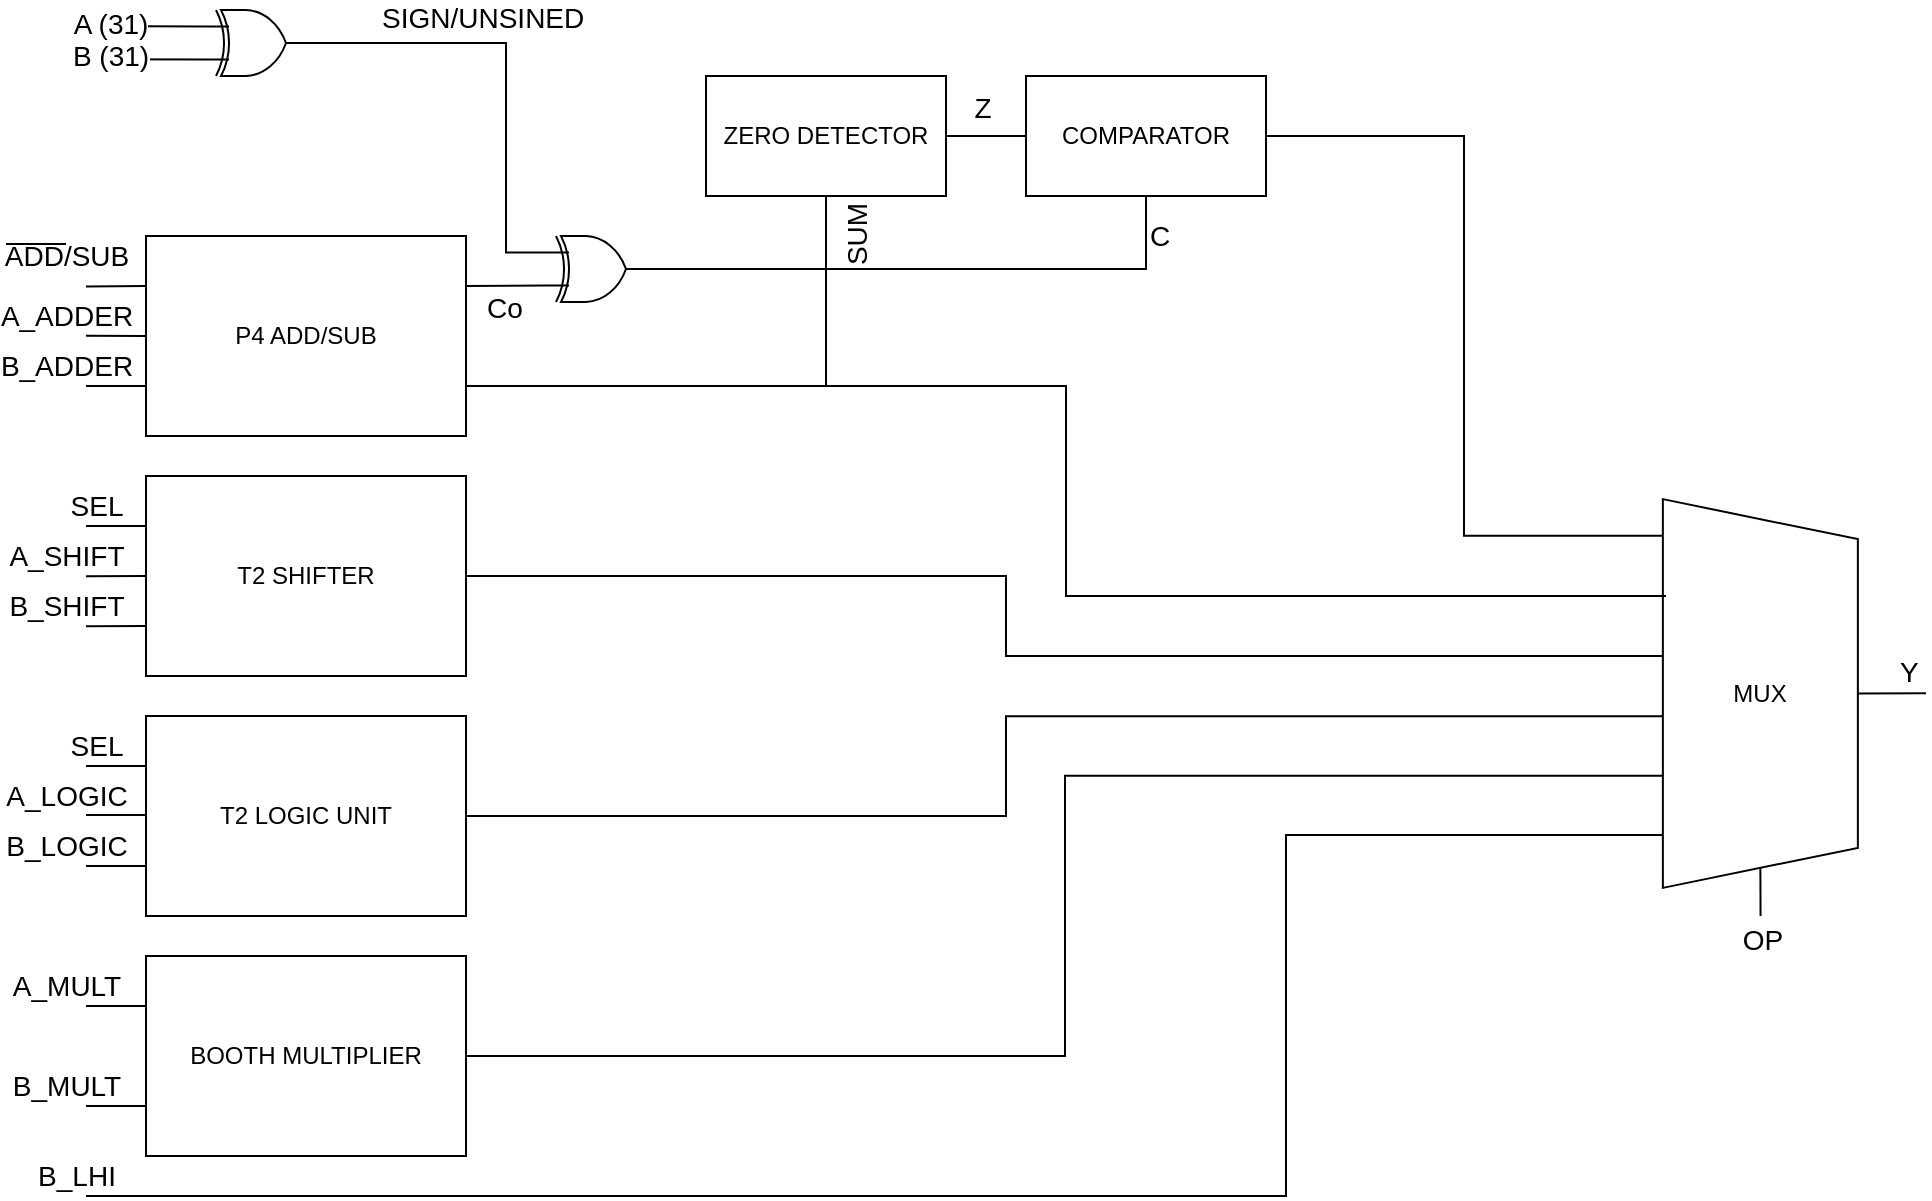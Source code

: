 <mxfile version="13.7.1" type="github">
  <diagram id="jrDMd2VkX8Fc1aG8_HDz" name="Page-1">
    <mxGraphModel dx="1113" dy="694" grid="1" gridSize="10" guides="1" tooltips="1" connect="1" arrows="1" fold="1" page="1" pageScale="1" pageWidth="850" pageHeight="1100" math="0" shadow="0">
      <root>
        <mxCell id="0" />
        <mxCell id="1" parent="0" />
        <mxCell id="ozGeXN4ysE4LUQdFKBSn-12" style="edgeStyle=orthogonalEdgeStyle;rounded=0;orthogonalLoop=1;jettySize=auto;html=1;exitX=1;exitY=0.75;exitDx=0;exitDy=0;entryX=0.5;entryY=1;entryDx=0;entryDy=0;endArrow=none;endFill=0;" parent="1" source="ozGeXN4ysE4LUQdFKBSn-1" target="ozGeXN4ysE4LUQdFKBSn-4" edge="1">
          <mxGeometry relative="1" as="geometry" />
        </mxCell>
        <mxCell id="ozGeXN4ysE4LUQdFKBSn-89" value="SUM" style="edgeLabel;html=1;align=left;verticalAlign=top;resizable=0;points=[];fontSize=14;horizontal=0;labelPosition=right;verticalLabelPosition=bottom;" parent="ozGeXN4ysE4LUQdFKBSn-12" vertex="1" connectable="0">
          <mxGeometry x="0.928" relative="1" as="geometry">
            <mxPoint y="26.55" as="offset" />
          </mxGeometry>
        </mxCell>
        <mxCell id="ozGeXN4ysE4LUQdFKBSn-39" value="" style="edgeStyle=elbowEdgeStyle;rounded=0;orthogonalLoop=1;jettySize=auto;html=1;exitX=1;exitY=0.75;exitDx=0;exitDy=0;endArrow=none;endFill=0;strokeWidth=1;jumpSize=6;" parent="1" source="ozGeXN4ysE4LUQdFKBSn-1" edge="1">
          <mxGeometry relative="1" as="geometry">
            <mxPoint x="1050" y="460" as="targetPoint" />
          </mxGeometry>
        </mxCell>
        <mxCell id="ozGeXN4ysE4LUQdFKBSn-50" style="rounded=0;jumpSize=6;orthogonalLoop=1;jettySize=auto;html=1;exitX=1;exitY=0.25;exitDx=0;exitDy=0;entryX=0;entryY=0.75;entryDx=0;entryDy=0;entryPerimeter=0;endArrow=none;endFill=0;strokeWidth=1;" parent="1" source="ozGeXN4ysE4LUQdFKBSn-1" target="ozGeXN4ysE4LUQdFKBSn-48" edge="1">
          <mxGeometry relative="1" as="geometry" />
        </mxCell>
        <mxCell id="ozGeXN4ysE4LUQdFKBSn-91" value="Co" style="edgeLabel;html=1;align=center;verticalAlign=top;resizable=0;points=[];fontSize=14;labelPosition=center;verticalLabelPosition=bottom;" parent="ozGeXN4ysE4LUQdFKBSn-50" vertex="1" connectable="0">
          <mxGeometry x="-0.09" y="4" relative="1" as="geometry">
            <mxPoint x="1" as="offset" />
          </mxGeometry>
        </mxCell>
        <mxCell id="ozGeXN4ysE4LUQdFKBSn-68" style="edgeStyle=none;rounded=0;jumpSize=6;orthogonalLoop=1;jettySize=auto;html=1;exitX=0;exitY=0.25;exitDx=0;exitDy=0;endArrow=none;endFill=0;strokeWidth=1;" parent="1" source="ozGeXN4ysE4LUQdFKBSn-1" edge="1">
          <mxGeometry relative="1" as="geometry">
            <mxPoint x="260" y="305.286" as="targetPoint" />
          </mxGeometry>
        </mxCell>
        <mxCell id="ozGeXN4ysE4LUQdFKBSn-92" value="ADD/SUB" style="edgeLabel;html=1;align=center;verticalAlign=middle;resizable=0;points=[];fontSize=14;" parent="ozGeXN4ysE4LUQdFKBSn-68" vertex="1" connectable="0">
          <mxGeometry x="0.496" y="1" relative="1" as="geometry">
            <mxPoint x="-17.72" y="-16.21" as="offset" />
          </mxGeometry>
        </mxCell>
        <mxCell id="ozGeXN4ysE4LUQdFKBSn-69" style="edgeStyle=none;rounded=0;jumpSize=6;orthogonalLoop=1;jettySize=auto;html=1;exitX=0;exitY=0.5;exitDx=0;exitDy=0;endArrow=none;endFill=0;strokeWidth=1;" parent="1" source="ozGeXN4ysE4LUQdFKBSn-1" edge="1">
          <mxGeometry relative="1" as="geometry">
            <mxPoint x="260" y="329.857" as="targetPoint" />
          </mxGeometry>
        </mxCell>
        <mxCell id="ozGeXN4ysE4LUQdFKBSn-98" value="A_ADDER" style="edgeLabel;html=1;align=center;verticalAlign=middle;resizable=0;points=[];fontSize=14;" parent="ozGeXN4ysE4LUQdFKBSn-69" vertex="1" connectable="0">
          <mxGeometry x="0.756" y="-2" relative="1" as="geometry">
            <mxPoint x="-13.62" y="-7.87" as="offset" />
          </mxGeometry>
        </mxCell>
        <mxCell id="ozGeXN4ysE4LUQdFKBSn-70" style="edgeStyle=none;rounded=0;jumpSize=6;orthogonalLoop=1;jettySize=auto;html=1;exitX=0;exitY=0.75;exitDx=0;exitDy=0;endArrow=none;endFill=0;strokeWidth=1;" parent="1" source="ozGeXN4ysE4LUQdFKBSn-1" edge="1">
          <mxGeometry relative="1" as="geometry">
            <mxPoint x="260" y="355" as="targetPoint" />
          </mxGeometry>
        </mxCell>
        <mxCell id="ozGeXN4ysE4LUQdFKBSn-1" value="P4 ADD/SUB" style="rounded=0;whiteSpace=wrap;html=1;fillColor=none;" parent="1" vertex="1">
          <mxGeometry x="290" y="280" width="160" height="100" as="geometry" />
        </mxCell>
        <mxCell id="ozGeXN4ysE4LUQdFKBSn-40" style="edgeStyle=elbowEdgeStyle;rounded=0;orthogonalLoop=1;jettySize=auto;html=1;exitX=1;exitY=0.5;exitDx=0;exitDy=0;entryX=0.557;entryY=0.994;entryDx=0;entryDy=0;entryPerimeter=0;endArrow=none;endFill=0;strokeWidth=1;jumpSize=6;" parent="1" source="ozGeXN4ysE4LUQdFKBSn-2" edge="1">
          <mxGeometry relative="1" as="geometry">
            <mxPoint x="1048.882" y="490.036" as="targetPoint" />
            <Array as="points">
              <mxPoint x="720" y="390" />
            </Array>
          </mxGeometry>
        </mxCell>
        <mxCell id="ozGeXN4ysE4LUQdFKBSn-66" style="edgeStyle=none;rounded=0;jumpSize=6;orthogonalLoop=1;jettySize=auto;html=1;exitX=0;exitY=0.25;exitDx=0;exitDy=0;endArrow=none;endFill=0;strokeWidth=1;" parent="1" edge="1">
          <mxGeometry relative="1" as="geometry">
            <mxPoint x="260" y="450.093" as="targetPoint" />
            <mxPoint x="290" y="450" as="sourcePoint" />
          </mxGeometry>
        </mxCell>
        <mxCell id="ozGeXN4ysE4LUQdFKBSn-67" style="edgeStyle=none;rounded=0;jumpSize=6;orthogonalLoop=1;jettySize=auto;html=1;exitX=0;exitY=0.75;exitDx=0;exitDy=0;endArrow=none;endFill=0;strokeWidth=1;" parent="1" source="ozGeXN4ysE4LUQdFKBSn-2" edge="1">
          <mxGeometry relative="1" as="geometry">
            <mxPoint x="260" y="475.093" as="targetPoint" />
          </mxGeometry>
        </mxCell>
        <mxCell id="ozGeXN4ysE4LUQdFKBSn-107" style="edgeStyle=orthogonalEdgeStyle;rounded=0;jumpSize=6;orthogonalLoop=1;jettySize=auto;html=1;exitX=0;exitY=0.25;exitDx=0;exitDy=0;startSize=6;endArrow=none;endFill=0;endSize=3;strokeWidth=1;fontSize=14;" parent="1" source="ozGeXN4ysE4LUQdFKBSn-2" edge="1">
          <mxGeometry relative="1" as="geometry">
            <mxPoint x="260" y="425" as="targetPoint" />
          </mxGeometry>
        </mxCell>
        <mxCell id="ozGeXN4ysE4LUQdFKBSn-108" value="SEL" style="edgeLabel;html=1;align=center;verticalAlign=middle;resizable=0;points=[];fontSize=14;" parent="ozGeXN4ysE4LUQdFKBSn-107" vertex="1" connectable="0">
          <mxGeometry x="0.367" y="-2" relative="1" as="geometry">
            <mxPoint x="-5" y="-8" as="offset" />
          </mxGeometry>
        </mxCell>
        <mxCell id="ozGeXN4ysE4LUQdFKBSn-2" value="T2 SHIFTER" style="rounded=0;whiteSpace=wrap;html=1;fillColor=none;" parent="1" vertex="1">
          <mxGeometry x="290" y="400" width="160" height="100" as="geometry" />
        </mxCell>
        <mxCell id="ozGeXN4ysE4LUQdFKBSn-41" style="edgeStyle=elbowEdgeStyle;rounded=0;orthogonalLoop=1;jettySize=auto;html=1;exitX=1;exitY=0.5;exitDx=0;exitDy=0;entryX=0.685;entryY=0.999;entryDx=0;entryDy=0;entryPerimeter=0;endArrow=none;endFill=0;strokeWidth=1;jumpSize=6;" parent="1" source="ozGeXN4ysE4LUQdFKBSn-3" edge="1">
          <mxGeometry relative="1" as="geometry">
            <mxPoint x="1048.518" y="520.097" as="targetPoint" />
            <Array as="points">
              <mxPoint x="720" y="520" />
            </Array>
          </mxGeometry>
        </mxCell>
        <mxCell id="ozGeXN4ysE4LUQdFKBSn-63" style="edgeStyle=orthogonalEdgeStyle;rounded=0;jumpSize=6;orthogonalLoop=1;jettySize=auto;html=1;exitX=0;exitY=0.25;exitDx=0;exitDy=0;endArrow=none;endFill=0;strokeWidth=1;" parent="1" edge="1">
          <mxGeometry relative="1" as="geometry">
            <mxPoint x="260" y="569.7" as="targetPoint" />
            <mxPoint x="290" y="569.5" as="sourcePoint" />
          </mxGeometry>
        </mxCell>
        <mxCell id="ozGeXN4ysE4LUQdFKBSn-64" style="edgeStyle=orthogonalEdgeStyle;rounded=0;jumpSize=6;orthogonalLoop=1;jettySize=auto;html=1;exitX=0;exitY=0.75;exitDx=0;exitDy=0;endArrow=none;endFill=0;strokeWidth=1;" parent="1" source="ozGeXN4ysE4LUQdFKBSn-3" edge="1">
          <mxGeometry relative="1" as="geometry">
            <mxPoint x="260" y="595.2" as="targetPoint" />
          </mxGeometry>
        </mxCell>
        <mxCell id="ozGeXN4ysE4LUQdFKBSn-106" style="edgeStyle=orthogonalEdgeStyle;rounded=0;jumpSize=6;orthogonalLoop=1;jettySize=auto;html=1;exitX=0;exitY=0.25;exitDx=0;exitDy=0;startSize=6;endArrow=none;endFill=0;endSize=3;strokeWidth=1;fontSize=14;" parent="1" source="ozGeXN4ysE4LUQdFKBSn-3" edge="1">
          <mxGeometry relative="1" as="geometry">
            <mxPoint x="260" y="545" as="targetPoint" />
          </mxGeometry>
        </mxCell>
        <mxCell id="ozGeXN4ysE4LUQdFKBSn-3" value="T2 LOGIC UNIT" style="rounded=0;whiteSpace=wrap;html=1;fillColor=none;" parent="1" vertex="1">
          <mxGeometry x="290" y="520" width="160" height="100" as="geometry" />
        </mxCell>
        <mxCell id="ozGeXN4ysE4LUQdFKBSn-52" style="edgeStyle=orthogonalEdgeStyle;rounded=0;jumpSize=6;orthogonalLoop=1;jettySize=auto;html=1;exitX=1;exitY=0.5;exitDx=0;exitDy=0;entryX=0;entryY=0.5;entryDx=0;entryDy=0;endArrow=none;endFill=0;strokeWidth=1;" parent="1" source="ozGeXN4ysE4LUQdFKBSn-4" target="ozGeXN4ysE4LUQdFKBSn-6" edge="1">
          <mxGeometry relative="1" as="geometry" />
        </mxCell>
        <mxCell id="ozGeXN4ysE4LUQdFKBSn-88" value="Z" style="edgeLabel;html=1;align=center;verticalAlign=bottom;resizable=0;points=[];fontSize=14;labelPosition=center;verticalLabelPosition=top;" parent="ozGeXN4ysE4LUQdFKBSn-52" vertex="1" connectable="0">
          <mxGeometry x="-0.121" y="4" relative="1" as="geometry">
            <mxPoint as="offset" />
          </mxGeometry>
        </mxCell>
        <mxCell id="ozGeXN4ysE4LUQdFKBSn-4" value="ZERO DETECTOR" style="rounded=0;whiteSpace=wrap;html=1;fillColor=none;" parent="1" vertex="1">
          <mxGeometry x="570" y="200" width="120" height="60" as="geometry" />
        </mxCell>
        <mxCell id="ozGeXN4ysE4LUQdFKBSn-45" style="edgeStyle=elbowEdgeStyle;rounded=0;orthogonalLoop=1;jettySize=auto;html=1;exitX=1;exitY=0.5;exitDx=0;exitDy=0;entryX=0.301;entryY=1.004;entryDx=0;entryDy=0;entryPerimeter=0;endArrow=none;endFill=0;strokeWidth=1;jumpSize=6;" parent="1" source="ozGeXN4ysE4LUQdFKBSn-6" edge="1">
          <mxGeometry relative="1" as="geometry">
            <mxPoint x="1048.154" y="429.915" as="targetPoint" />
          </mxGeometry>
        </mxCell>
        <mxCell id="ozGeXN4ysE4LUQdFKBSn-6" value="COMPARATOR" style="rounded=0;whiteSpace=wrap;html=1;fillColor=none;" parent="1" vertex="1">
          <mxGeometry x="730" y="200" width="120" height="60" as="geometry" />
        </mxCell>
        <mxCell id="ozGeXN4ysE4LUQdFKBSn-42" style="edgeStyle=elbowEdgeStyle;rounded=0;orthogonalLoop=1;jettySize=auto;html=1;exitX=1;exitY=0.5;exitDx=0;exitDy=0;entryX=0.812;entryY=0.994;entryDx=0;entryDy=0;entryPerimeter=0;endArrow=none;endFill=0;strokeWidth=1;jumpSize=6;" parent="1" source="ozGeXN4ysE4LUQdFKBSn-7" edge="1">
          <mxGeometry relative="1" as="geometry">
            <mxPoint x="1048.882" y="549.923" as="targetPoint" />
          </mxGeometry>
        </mxCell>
        <mxCell id="ozGeXN4ysE4LUQdFKBSn-61" style="edgeStyle=orthogonalEdgeStyle;rounded=0;jumpSize=6;orthogonalLoop=1;jettySize=auto;html=1;exitX=0;exitY=0.25;exitDx=0;exitDy=0;endArrow=none;endFill=0;strokeWidth=1;" parent="1" source="ozGeXN4ysE4LUQdFKBSn-7" edge="1">
          <mxGeometry relative="1" as="geometry">
            <mxPoint x="260" y="665.2" as="targetPoint" />
          </mxGeometry>
        </mxCell>
        <mxCell id="ozGeXN4ysE4LUQdFKBSn-62" style="edgeStyle=orthogonalEdgeStyle;rounded=0;jumpSize=6;orthogonalLoop=1;jettySize=auto;html=1;exitX=0;exitY=0.75;exitDx=0;exitDy=0;endArrow=none;endFill=0;strokeWidth=1;" parent="1" source="ozGeXN4ysE4LUQdFKBSn-7" edge="1">
          <mxGeometry relative="1" as="geometry">
            <mxPoint x="260" y="715.2" as="targetPoint" />
          </mxGeometry>
        </mxCell>
        <mxCell id="ozGeXN4ysE4LUQdFKBSn-7" value="BOOTH MULTIPLIER" style="rounded=0;whiteSpace=wrap;html=1;fillColor=none;" parent="1" vertex="1">
          <mxGeometry x="290" y="640" width="160" height="100" as="geometry" />
        </mxCell>
        <mxCell id="ozGeXN4ysE4LUQdFKBSn-44" style="edgeStyle=elbowEdgeStyle;rounded=0;orthogonalLoop=1;jettySize=auto;html=1;entryX=0.938;entryY=1.005;entryDx=0;entryDy=0;entryPerimeter=0;endArrow=none;endFill=0;strokeWidth=1;jumpSize=6;" parent="1" edge="1">
          <mxGeometry relative="1" as="geometry">
            <mxPoint x="260" y="760" as="sourcePoint" />
            <mxPoint x="1048.081" y="579.514" as="targetPoint" />
            <Array as="points">
              <mxPoint x="860" y="570" />
              <mxPoint x="900" y="650" />
              <mxPoint x="980" y="880" />
              <mxPoint x="920" y="710" />
              <mxPoint x="780" y="860" />
            </Array>
          </mxGeometry>
        </mxCell>
        <mxCell id="ozGeXN4ysE4LUQdFKBSn-111" value="B_LHI" style="edgeLabel;html=1;align=center;verticalAlign=middle;resizable=0;points=[];fontSize=14;" parent="ozGeXN4ysE4LUQdFKBSn-44" vertex="1" connectable="0">
          <mxGeometry x="0.245" y="598" relative="1" as="geometry">
            <mxPoint x="-7" y="-6.94" as="offset" />
          </mxGeometry>
        </mxCell>
        <mxCell id="ozGeXN4ysE4LUQdFKBSn-73" style="edgeStyle=none;rounded=0;jumpSize=6;orthogonalLoop=1;jettySize=auto;html=1;exitX=0.5;exitY=0;exitDx=0;exitDy=0;endArrow=none;endFill=0;strokeWidth=1;" parent="1" source="ozGeXN4ysE4LUQdFKBSn-46" edge="1">
          <mxGeometry relative="1" as="geometry">
            <mxPoint x="1180" y="508.667" as="targetPoint" />
          </mxGeometry>
        </mxCell>
        <mxCell id="ozGeXN4ysE4LUQdFKBSn-79" value="Y" style="edgeLabel;html=1;align=left;verticalAlign=bottom;resizable=0;points=[];labelPosition=right;verticalLabelPosition=top;fontSize=14;" parent="ozGeXN4ysE4LUQdFKBSn-73" vertex="1" connectable="0">
          <mxGeometry x="0.103" relative="1" as="geometry">
            <mxPoint as="offset" />
          </mxGeometry>
        </mxCell>
        <mxCell id="ozGeXN4ysE4LUQdFKBSn-74" style="edgeStyle=none;rounded=0;jumpSize=6;orthogonalLoop=1;jettySize=auto;html=1;exitX=1;exitY=0.5;exitDx=0;exitDy=0;endArrow=none;endFill=0;strokeWidth=1;" parent="1" source="ozGeXN4ysE4LUQdFKBSn-46" edge="1">
          <mxGeometry relative="1" as="geometry">
            <mxPoint x="1097.278" y="620" as="targetPoint" />
          </mxGeometry>
        </mxCell>
        <mxCell id="ozGeXN4ysE4LUQdFKBSn-80" value="OP" style="edgeLabel;html=1;align=center;verticalAlign=top;resizable=0;points=[];fontSize=14;labelPosition=center;verticalLabelPosition=bottom;" parent="ozGeXN4ysE4LUQdFKBSn-74" vertex="1" connectable="0">
          <mxGeometry x="0.751" relative="1" as="geometry">
            <mxPoint as="offset" />
          </mxGeometry>
        </mxCell>
        <mxCell id="ozGeXN4ysE4LUQdFKBSn-46" value="MUX" style="shape=trapezoid;perimeter=trapezoidPerimeter;whiteSpace=wrap;html=1;fixedSize=1;rotation=90;fillColor=none;verticalAlign=middle;labelPosition=center;verticalLabelPosition=middle;align=center;horizontal=0;" parent="1" vertex="1">
          <mxGeometry x="1000" y="460.0" width="194.37" height="97.5" as="geometry" />
        </mxCell>
        <mxCell id="ozGeXN4ysE4LUQdFKBSn-51" style="edgeStyle=orthogonalEdgeStyle;rounded=0;jumpSize=6;orthogonalLoop=1;jettySize=auto;html=1;exitX=1;exitY=0.5;exitDx=0;exitDy=0;exitPerimeter=0;entryX=0.5;entryY=1;entryDx=0;entryDy=0;endArrow=none;endFill=0;strokeWidth=1;" parent="1" source="ozGeXN4ysE4LUQdFKBSn-48" target="ozGeXN4ysE4LUQdFKBSn-6" edge="1">
          <mxGeometry relative="1" as="geometry" />
        </mxCell>
        <mxCell id="ozGeXN4ysE4LUQdFKBSn-90" value="C" style="edgeLabel;html=1;align=left;verticalAlign=bottom;resizable=0;points=[];fontSize=14;horizontal=1;labelPosition=right;verticalLabelPosition=top;" parent="ozGeXN4ysE4LUQdFKBSn-51" vertex="1" connectable="0">
          <mxGeometry x="0.882" relative="1" as="geometry">
            <mxPoint y="13.5" as="offset" />
          </mxGeometry>
        </mxCell>
        <mxCell id="ozGeXN4ysE4LUQdFKBSn-48" value="" style="verticalLabelPosition=bottom;shadow=0;dashed=0;align=center;html=1;verticalAlign=top;shape=mxgraph.electrical.logic_gates.logic_gate;operation=xor;fillColor=none;" parent="1" vertex="1">
          <mxGeometry x="490" y="280" width="50" height="33" as="geometry" />
        </mxCell>
        <mxCell id="ozGeXN4ysE4LUQdFKBSn-54" style="edgeStyle=orthogonalEdgeStyle;rounded=0;jumpSize=6;orthogonalLoop=1;jettySize=auto;html=1;exitX=1;exitY=0.5;exitDx=0;exitDy=0;exitPerimeter=0;entryX=0;entryY=0.25;entryDx=0;entryDy=0;entryPerimeter=0;endArrow=none;endFill=0;strokeWidth=1;" parent="1" source="ozGeXN4ysE4LUQdFKBSn-53" target="ozGeXN4ysE4LUQdFKBSn-48" edge="1">
          <mxGeometry relative="1" as="geometry">
            <Array as="points">
              <mxPoint x="470" y="184" />
              <mxPoint x="470" y="288" />
            </Array>
          </mxGeometry>
        </mxCell>
        <mxCell id="ozGeXN4ysE4LUQdFKBSn-85" value="SIGN/UNSINED" style="edgeLabel;html=1;align=left;verticalAlign=bottom;resizable=0;points=[];fontSize=14;labelPosition=right;verticalLabelPosition=top;" parent="ozGeXN4ysE4LUQdFKBSn-54" vertex="1" connectable="0">
          <mxGeometry x="-0.678" y="2" relative="1" as="geometry">
            <mxPoint as="offset" />
          </mxGeometry>
        </mxCell>
        <mxCell id="ozGeXN4ysE4LUQdFKBSn-71" style="edgeStyle=none;rounded=0;jumpSize=6;orthogonalLoop=1;jettySize=auto;html=1;exitX=0;exitY=0.75;exitDx=0;exitDy=0;exitPerimeter=0;endArrow=none;endFill=0;strokeWidth=1;" parent="1" source="ozGeXN4ysE4LUQdFKBSn-53" edge="1">
          <mxGeometry relative="1" as="geometry">
            <mxPoint x="260" y="191.571" as="targetPoint" />
          </mxGeometry>
        </mxCell>
        <mxCell id="ozGeXN4ysE4LUQdFKBSn-83" value="B (31)" style="edgeLabel;html=1;align=center;verticalAlign=middle;resizable=0;points=[];fontSize=14;" parent="ozGeXN4ysE4LUQdFKBSn-71" vertex="1" connectable="0">
          <mxGeometry x="0.605" y="-2" relative="1" as="geometry">
            <mxPoint as="offset" />
          </mxGeometry>
        </mxCell>
        <mxCell id="ozGeXN4ysE4LUQdFKBSn-72" style="edgeStyle=none;rounded=0;jumpSize=6;orthogonalLoop=1;jettySize=auto;html=1;exitX=0;exitY=0.25;exitDx=0;exitDy=0;exitPerimeter=0;endArrow=none;endFill=0;strokeWidth=1;" parent="1" source="ozGeXN4ysE4LUQdFKBSn-53" edge="1">
          <mxGeometry relative="1" as="geometry">
            <mxPoint x="260" y="175" as="targetPoint" />
          </mxGeometry>
        </mxCell>
        <mxCell id="ozGeXN4ysE4LUQdFKBSn-82" value="A (31)" style="edgeLabel;html=1;align=center;verticalAlign=middle;resizable=0;points=[];fontSize=14;labelPosition=center;verticalLabelPosition=middle;" parent="ozGeXN4ysE4LUQdFKBSn-72" vertex="1" connectable="0">
          <mxGeometry x="0.605" y="-1" relative="1" as="geometry">
            <mxPoint as="offset" />
          </mxGeometry>
        </mxCell>
        <mxCell id="ozGeXN4ysE4LUQdFKBSn-53" value="" style="verticalLabelPosition=bottom;shadow=0;dashed=0;align=center;html=1;verticalAlign=top;shape=mxgraph.electrical.logic_gates.logic_gate;operation=xor;fillColor=none;" parent="1" vertex="1">
          <mxGeometry x="320" y="167" width="50" height="33" as="geometry" />
        </mxCell>
        <mxCell id="ozGeXN4ysE4LUQdFKBSn-97" style="edgeStyle=none;rounded=0;jumpSize=6;orthogonalLoop=1;jettySize=auto;html=1;endArrow=none;endFill=0;strokeWidth=1;startSize=6;endSize=3;" parent="1" edge="1">
          <mxGeometry relative="1" as="geometry">
            <mxPoint x="220" y="284" as="targetPoint" />
            <mxPoint x="250" y="284" as="sourcePoint" />
          </mxGeometry>
        </mxCell>
        <mxCell id="ozGeXN4ysE4LUQdFKBSn-99" value="B_ADDER" style="edgeLabel;html=1;align=center;verticalAlign=middle;resizable=0;points=[];fontSize=14;" parent="1" vertex="1" connectable="0">
          <mxGeometry x="250.001" y="345.004" as="geometry" />
        </mxCell>
        <mxCell id="ozGeXN4ysE4LUQdFKBSn-100" value="A_SHIFT" style="edgeLabel;html=1;align=center;verticalAlign=middle;resizable=0;points=[];fontSize=14;" parent="1" vertex="1" connectable="0">
          <mxGeometry x="250.001" y="440.004" as="geometry" />
        </mxCell>
        <mxCell id="ozGeXN4ysE4LUQdFKBSn-101" value="A_LOGIC" style="edgeLabel;html=1;align=center;verticalAlign=middle;resizable=0;points=[];fontSize=14;" parent="1" vertex="1" connectable="0">
          <mxGeometry x="250.001" y="559.504" as="geometry" />
        </mxCell>
        <mxCell id="ozGeXN4ysE4LUQdFKBSn-102" value="A_MULT" style="edgeLabel;html=1;align=center;verticalAlign=middle;resizable=0;points=[];fontSize=14;" parent="1" vertex="1" connectable="0">
          <mxGeometry x="250.001" y="655.004" as="geometry" />
        </mxCell>
        <mxCell id="ozGeXN4ysE4LUQdFKBSn-103" value="B_MULT" style="edgeLabel;html=1;align=center;verticalAlign=middle;resizable=0;points=[];fontSize=14;" parent="1" vertex="1" connectable="0">
          <mxGeometry x="250.001" y="705.004" as="geometry" />
        </mxCell>
        <mxCell id="ozGeXN4ysE4LUQdFKBSn-104" value="B_LOGIC" style="edgeLabel;html=1;align=center;verticalAlign=middle;resizable=0;points=[];fontSize=14;" parent="1" vertex="1" connectable="0">
          <mxGeometry x="250.001" y="585.004" as="geometry" />
        </mxCell>
        <mxCell id="ozGeXN4ysE4LUQdFKBSn-105" value="B_SHIFT" style="edgeLabel;html=1;align=center;verticalAlign=middle;resizable=0;points=[];fontSize=14;" parent="1" vertex="1" connectable="0">
          <mxGeometry x="250.001" y="465.004" as="geometry" />
        </mxCell>
        <mxCell id="ozGeXN4ysE4LUQdFKBSn-110" value="SEL" style="text;html=1;align=center;verticalAlign=middle;resizable=0;points=[];autosize=1;fontSize=14;" parent="1" vertex="1">
          <mxGeometry x="245" y="525" width="40" height="20" as="geometry" />
        </mxCell>
      </root>
    </mxGraphModel>
  </diagram>
</mxfile>
